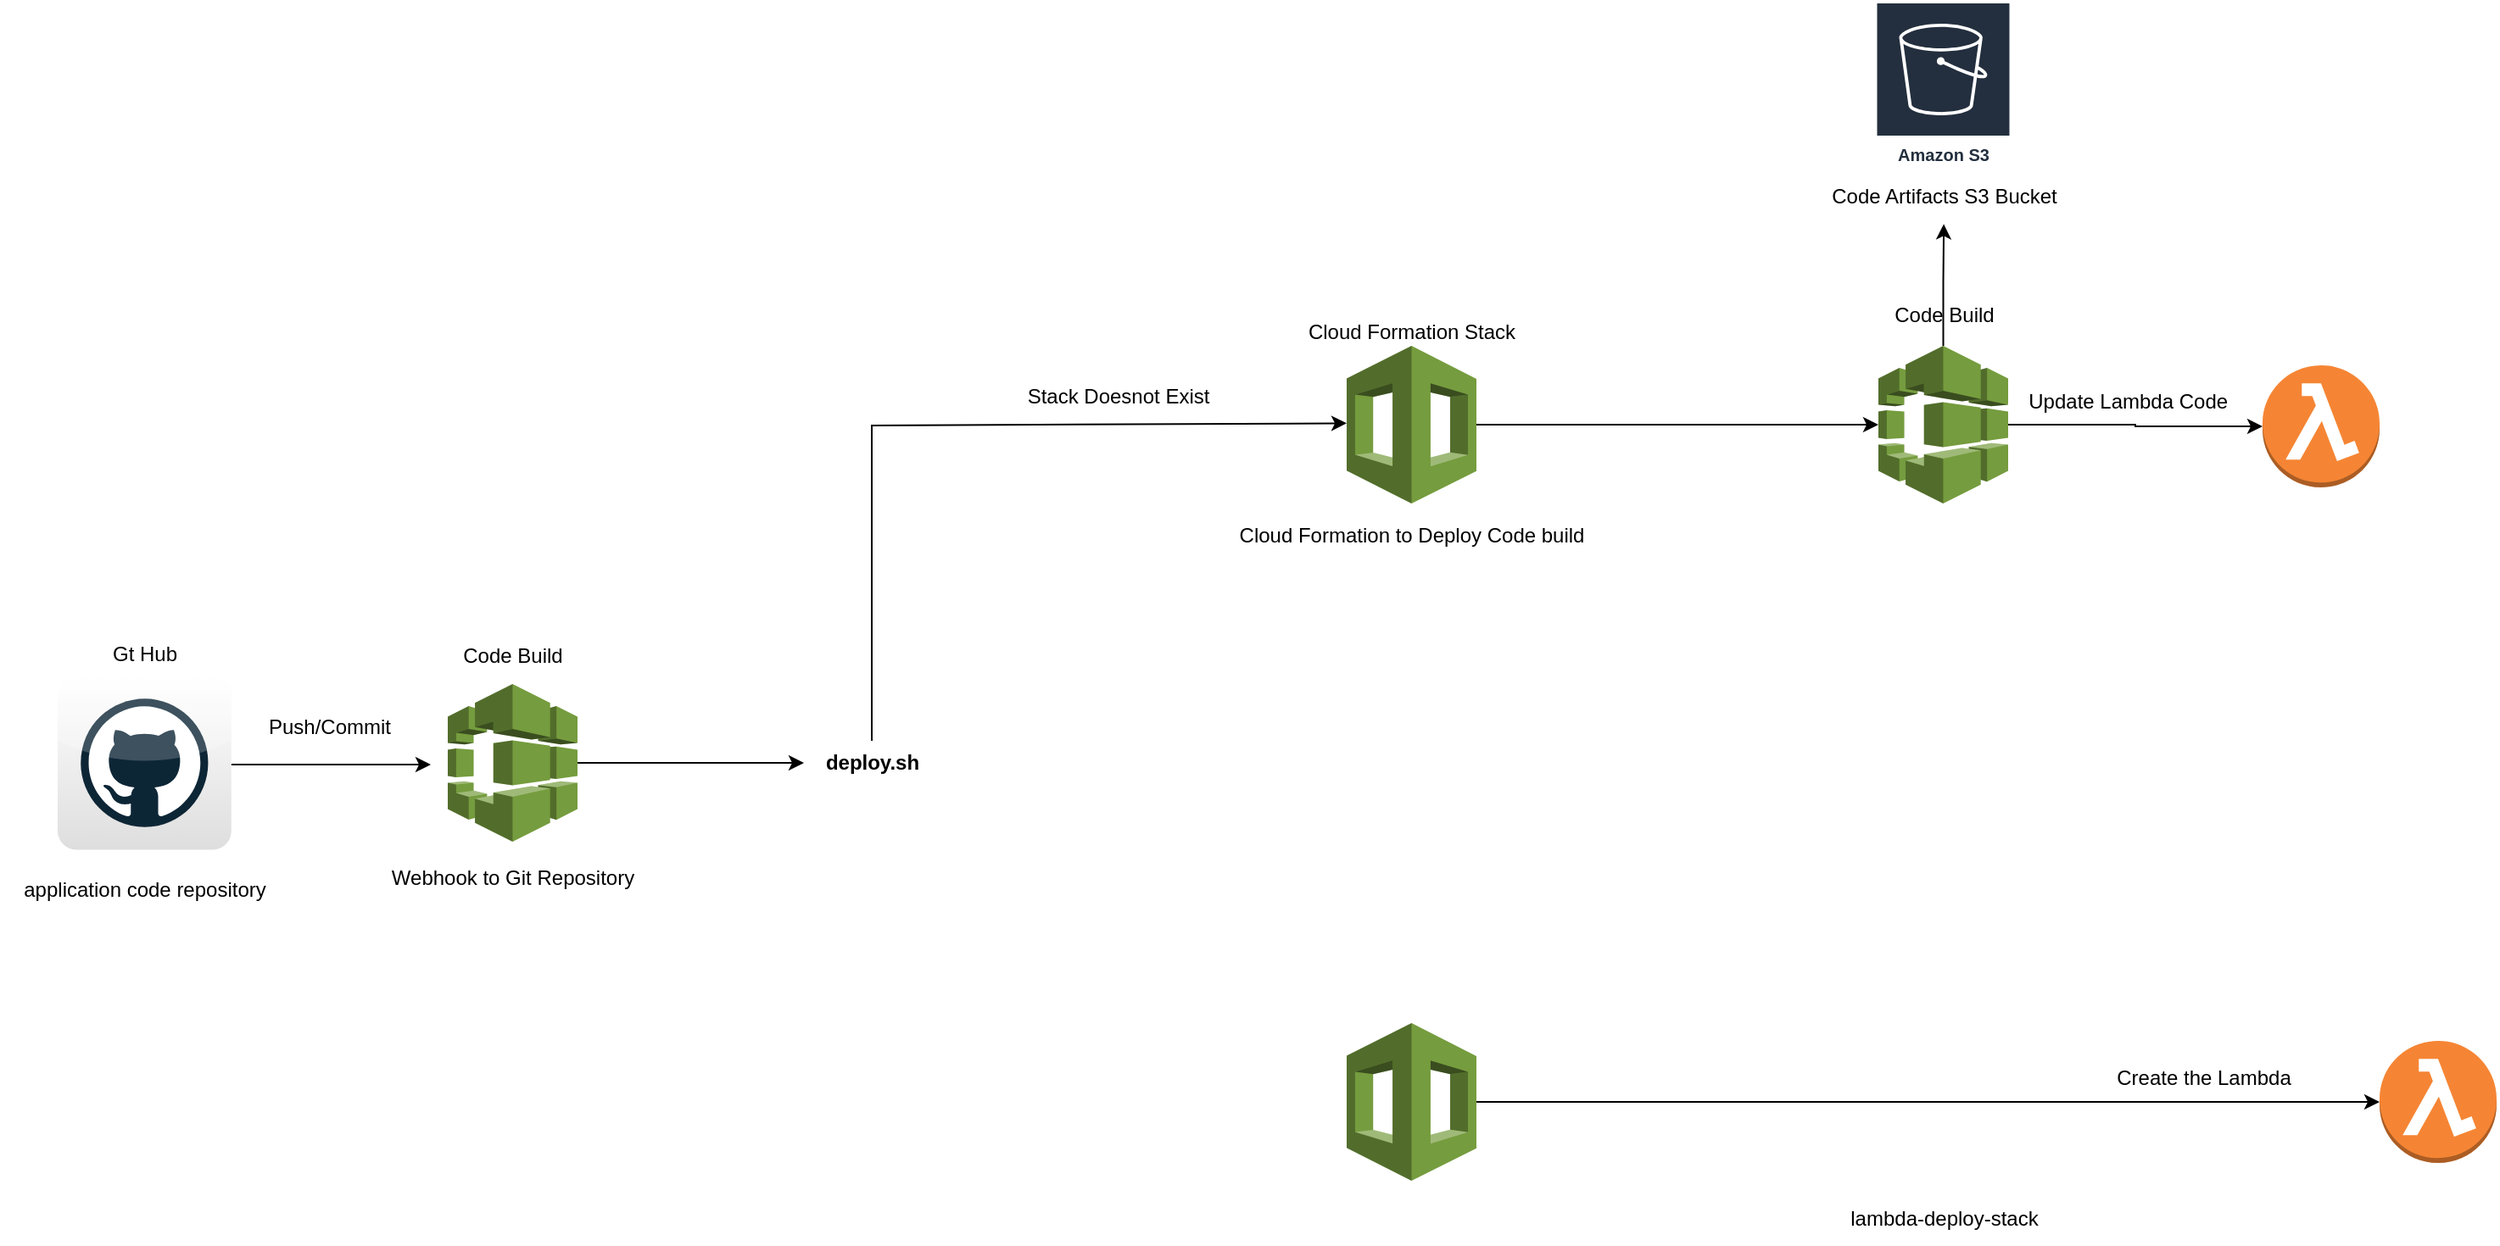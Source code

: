 <mxfile version="21.5.2" type="github">
  <diagram name="Page-1" id="Fs2SdjcQdtLzzpbID2Gn">
    <mxGraphModel dx="3475" dy="2137" grid="1" gridSize="10" guides="1" tooltips="0" connect="0" arrows="0" fold="1" page="1" pageScale="1" pageWidth="827" pageHeight="1169" math="0" shadow="0">
      <root>
        <mxCell id="0" />
        <mxCell id="1" parent="0" />
        <mxCell id="RMWgKRHm6tCYO7vBJI3o-10" style="edgeStyle=orthogonalEdgeStyle;rounded=0;orthogonalLoop=1;jettySize=auto;html=1;entryX=0;entryY=0.5;entryDx=0;entryDy=0;entryPerimeter=0;" parent="1" source="RMWgKRHm6tCYO7vBJI3o-1" target="RMWgKRHm6tCYO7vBJI3o-24" edge="1">
          <mxGeometry relative="1" as="geometry">
            <mxPoint x="758.0" y="64.5" as="targetPoint" />
          </mxGeometry>
        </mxCell>
        <mxCell id="pzTCrctH5Wo6tHvrFFHA-12" style="edgeStyle=orthogonalEdgeStyle;rounded=0;orthogonalLoop=1;jettySize=auto;html=1;entryX=0.502;entryY=1.039;entryDx=0;entryDy=0;entryPerimeter=0;" edge="1" parent="1" source="RMWgKRHm6tCYO7vBJI3o-1" target="pzTCrctH5Wo6tHvrFFHA-11">
          <mxGeometry relative="1" as="geometry" />
        </mxCell>
        <mxCell id="RMWgKRHm6tCYO7vBJI3o-1" value="" style="outlineConnect=0;dashed=0;verticalLabelPosition=bottom;verticalAlign=top;align=center;html=1;shape=mxgraph.aws3.codebuild;fillColor=#759C3E;gradientColor=none;" parent="1" vertex="1">
          <mxGeometry x="633.5" y="-87" width="76.5" height="93" as="geometry" />
        </mxCell>
        <mxCell id="RMWgKRHm6tCYO7vBJI3o-3" style="edgeStyle=orthogonalEdgeStyle;rounded=0;orthogonalLoop=1;jettySize=auto;html=1;" parent="1" source="RMWgKRHm6tCYO7vBJI3o-2" target="RMWgKRHm6tCYO7vBJI3o-1" edge="1">
          <mxGeometry relative="1" as="geometry" />
        </mxCell>
        <mxCell id="RMWgKRHm6tCYO7vBJI3o-2" value="" style="outlineConnect=0;dashed=0;verticalLabelPosition=bottom;verticalAlign=top;align=center;html=1;shape=mxgraph.aws3.cloudformation;fillColor=#759C3E;gradientColor=none;" parent="1" vertex="1">
          <mxGeometry x="320" y="-87" width="76.5" height="93" as="geometry" />
        </mxCell>
        <mxCell id="RMWgKRHm6tCYO7vBJI3o-4" value="Cloud Formation to Deploy Code build" style="text;html=1;align=center;verticalAlign=middle;resizable=0;points=[];autosize=1;strokeColor=none;fillColor=none;" parent="1" vertex="1">
          <mxGeometry x="243.25" y="10" width="230" height="30" as="geometry" />
        </mxCell>
        <mxCell id="RMWgKRHm6tCYO7vBJI3o-6" value="&lt;b&gt;deploy.sh&lt;/b&gt;" style="text;html=1;align=center;verticalAlign=middle;resizable=0;points=[];autosize=1;strokeColor=none;fillColor=none;" parent="1" vertex="1">
          <mxGeometry y="144" width="80" height="30" as="geometry" />
        </mxCell>
        <mxCell id="RMWgKRHm6tCYO7vBJI3o-8" value="Cloud Formation Stack" style="text;html=1;align=center;verticalAlign=middle;resizable=0;points=[];autosize=1;strokeColor=none;fillColor=none;" parent="1" vertex="1">
          <mxGeometry x="283.25" y="-110" width="150" height="30" as="geometry" />
        </mxCell>
        <mxCell id="RMWgKRHm6tCYO7vBJI3o-27" style="edgeStyle=orthogonalEdgeStyle;rounded=0;orthogonalLoop=1;jettySize=auto;html=1;entryX=0;entryY=0.5;entryDx=0;entryDy=0;entryPerimeter=0;" parent="1" source="RMWgKRHm6tCYO7vBJI3o-16" target="RMWgKRHm6tCYO7vBJI3o-26" edge="1">
          <mxGeometry relative="1" as="geometry" />
        </mxCell>
        <mxCell id="RMWgKRHm6tCYO7vBJI3o-16" value="" style="outlineConnect=0;dashed=0;verticalLabelPosition=bottom;verticalAlign=top;align=center;html=1;shape=mxgraph.aws3.cloudformation;fillColor=#759C3E;gradientColor=none;" parent="1" vertex="1">
          <mxGeometry x="320" y="312.5" width="76.5" height="93" as="geometry" />
        </mxCell>
        <mxCell id="RMWgKRHm6tCYO7vBJI3o-20" value="Stack Doesnot Exist" style="text;html=1;align=center;verticalAlign=middle;resizable=0;points=[];autosize=1;strokeColor=none;fillColor=none;" parent="1" vertex="1">
          <mxGeometry x="120" y="-72.5" width="130" height="30" as="geometry" />
        </mxCell>
        <mxCell id="RMWgKRHm6tCYO7vBJI3o-23" value="Update Lambda Code&amp;nbsp;" style="text;html=1;align=center;verticalAlign=middle;resizable=0;points=[];autosize=1;strokeColor=none;fillColor=none;" parent="1" vertex="1">
          <mxGeometry x="711.75" y="-69.5" width="140" height="30" as="geometry" />
        </mxCell>
        <mxCell id="RMWgKRHm6tCYO7vBJI3o-24" value="" style="outlineConnect=0;dashed=0;verticalLabelPosition=bottom;verticalAlign=top;align=center;html=1;shape=mxgraph.aws3.lambda_function;fillColor=#F58534;gradientColor=none;" parent="1" vertex="1">
          <mxGeometry x="860" y="-75.5" width="69" height="72" as="geometry" />
        </mxCell>
        <mxCell id="RMWgKRHm6tCYO7vBJI3o-26" value="" style="outlineConnect=0;dashed=0;verticalLabelPosition=bottom;verticalAlign=top;align=center;html=1;shape=mxgraph.aws3.lambda_function;fillColor=#F58534;gradientColor=none;" parent="1" vertex="1">
          <mxGeometry x="929" y="323" width="69" height="72" as="geometry" />
        </mxCell>
        <mxCell id="RMWgKRHm6tCYO7vBJI3o-28" value="Create the Lambda" style="text;html=1;align=center;verticalAlign=middle;resizable=0;points=[];autosize=1;strokeColor=none;fillColor=none;" parent="1" vertex="1">
          <mxGeometry x="760" y="330" width="130" height="30" as="geometry" />
        </mxCell>
        <mxCell id="RMWgKRHm6tCYO7vBJI3o-29" value="lambda-deploy-stack" style="text;html=1;align=center;verticalAlign=middle;resizable=0;points=[];autosize=1;strokeColor=none;fillColor=none;" parent="1" vertex="1">
          <mxGeometry x="606.75" y="413" width="130" height="30" as="geometry" />
        </mxCell>
        <mxCell id="RMWgKRHm6tCYO7vBJI3o-37" value="Amazon S3" style="sketch=0;outlineConnect=0;fontColor=#232F3E;gradientColor=none;strokeColor=#ffffff;fillColor=#232F3E;dashed=0;verticalLabelPosition=middle;verticalAlign=bottom;align=center;html=1;whiteSpace=wrap;fontSize=10;fontStyle=1;spacing=3;shape=mxgraph.aws4.productIcon;prIcon=mxgraph.aws4.s3;" parent="1" vertex="1">
          <mxGeometry x="631.75" y="-290" width="80" height="100" as="geometry" />
        </mxCell>
        <mxCell id="pzTCrctH5Wo6tHvrFFHA-2" style="edgeStyle=orthogonalEdgeStyle;rounded=0;orthogonalLoop=1;jettySize=auto;html=1;" edge="1" parent="1" source="pzTCrctH5Wo6tHvrFFHA-1" target="RMWgKRHm6tCYO7vBJI3o-6">
          <mxGeometry relative="1" as="geometry" />
        </mxCell>
        <mxCell id="pzTCrctH5Wo6tHvrFFHA-1" value="" style="outlineConnect=0;dashed=0;verticalLabelPosition=bottom;verticalAlign=top;align=center;html=1;shape=mxgraph.aws3.codebuild;fillColor=#759C3E;gradientColor=none;" vertex="1" parent="1">
          <mxGeometry x="-210" y="112.5" width="76.5" height="93" as="geometry" />
        </mxCell>
        <mxCell id="pzTCrctH5Wo6tHvrFFHA-3" value="Code Build" style="text;html=1;align=center;verticalAlign=middle;resizable=0;points=[];autosize=1;strokeColor=none;fillColor=none;" vertex="1" parent="1">
          <mxGeometry x="-211.75" y="81" width="80" height="30" as="geometry" />
        </mxCell>
        <mxCell id="pzTCrctH5Wo6tHvrFFHA-4" value="Webhook to Git Repository" style="text;html=1;align=center;verticalAlign=middle;resizable=0;points=[];autosize=1;strokeColor=none;fillColor=none;" vertex="1" parent="1">
          <mxGeometry x="-256.75" y="211.5" width="170" height="30" as="geometry" />
        </mxCell>
        <mxCell id="pzTCrctH5Wo6tHvrFFHA-6" style="edgeStyle=orthogonalEdgeStyle;rounded=0;orthogonalLoop=1;jettySize=auto;html=1;" edge="1" parent="1">
          <mxGeometry relative="1" as="geometry">
            <mxPoint x="-220.0" y="160.0" as="targetPoint" />
            <mxPoint x="-337.6" y="160" as="sourcePoint" />
          </mxGeometry>
        </mxCell>
        <mxCell id="pzTCrctH5Wo6tHvrFFHA-5" value="" style="dashed=0;outlineConnect=0;html=1;align=center;labelPosition=center;verticalLabelPosition=bottom;verticalAlign=top;shape=mxgraph.webicons.github;gradientColor=#DFDEDE" vertex="1" parent="1">
          <mxGeometry x="-440" y="107.8" width="102.4" height="102.4" as="geometry" />
        </mxCell>
        <mxCell id="pzTCrctH5Wo6tHvrFFHA-7" value="Push/Commit" style="text;html=1;align=center;verticalAlign=middle;resizable=0;points=[];autosize=1;strokeColor=none;fillColor=none;" vertex="1" parent="1">
          <mxGeometry x="-330" y="123" width="100" height="30" as="geometry" />
        </mxCell>
        <mxCell id="pzTCrctH5Wo6tHvrFFHA-8" value="Gt Hub" style="text;html=1;align=center;verticalAlign=middle;resizable=0;points=[];autosize=1;strokeColor=none;fillColor=none;" vertex="1" parent="1">
          <mxGeometry x="-418.8" y="80" width="60" height="30" as="geometry" />
        </mxCell>
        <mxCell id="pzTCrctH5Wo6tHvrFFHA-9" value="application code repository" style="text;html=1;align=center;verticalAlign=middle;resizable=0;points=[];autosize=1;strokeColor=none;fillColor=none;" vertex="1" parent="1">
          <mxGeometry x="-473.8" y="219" width="170" height="30" as="geometry" />
        </mxCell>
        <mxCell id="pzTCrctH5Wo6tHvrFFHA-11" value="Code Artifacts S3 Bucket" style="text;html=1;align=center;verticalAlign=middle;resizable=0;points=[];autosize=1;strokeColor=none;fillColor=none;" vertex="1" parent="1">
          <mxGeometry x="591.75" y="-190" width="160" height="30" as="geometry" />
        </mxCell>
        <mxCell id="pzTCrctH5Wo6tHvrFFHA-14" value="" style="endArrow=classic;html=1;rounded=0;" edge="1" parent="1">
          <mxGeometry width="50" height="50" relative="1" as="geometry">
            <mxPoint x="40" y="146" as="sourcePoint" />
            <mxPoint x="320" y="-41.32" as="targetPoint" />
            <Array as="points">
              <mxPoint x="40" y="-40" />
            </Array>
          </mxGeometry>
        </mxCell>
        <mxCell id="pzTCrctH5Wo6tHvrFFHA-25" value="Code Build" style="text;html=1;align=center;verticalAlign=middle;resizable=0;points=[];autosize=1;strokeColor=none;fillColor=none;" vertex="1" parent="1">
          <mxGeometry x="631.75" y="-120" width="80" height="30" as="geometry" />
        </mxCell>
      </root>
    </mxGraphModel>
  </diagram>
</mxfile>
